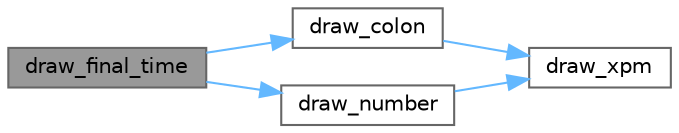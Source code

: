 digraph "draw_final_time"
{
 // LATEX_PDF_SIZE
  bgcolor="transparent";
  edge [fontname=Helvetica,fontsize=10,labelfontname=Helvetica,labelfontsize=10];
  node [fontname=Helvetica,fontsize=10,shape=box,height=0.2,width=0.4];
  rankdir="LR";
  Node1 [label="draw_final_time",height=0.2,width=0.4,color="gray40", fillcolor="grey60", style="filled", fontcolor="black",tooltip="This function draws the final time on the screen."];
  Node1 -> Node2 [color="steelblue1",style="solid"];
  Node2 [label="draw_colon",height=0.2,width=0.4,color="grey40", fillcolor="white", style="filled",URL="$display_8c.html#a179e5407907bfb96d92248cd0d0f9be7",tooltip="This function draws a colon symbol on the screen at the specified position."];
  Node2 -> Node3 [color="steelblue1",style="solid"];
  Node3 [label="draw_xpm",height=0.2,width=0.4,color="grey40", fillcolor="white", style="filled",URL="$video_8c.html#af110146e2c41a581c0d543ed7eb61f37",tooltip="This function prints a xmp image to the display."];
  Node1 -> Node4 [color="steelblue1",style="solid"];
  Node4 [label="draw_number",height=0.2,width=0.4,color="grey40", fillcolor="white", style="filled",URL="$display_8c.html#a97df0f6e4184d84c9e3871042b94bc3a",tooltip="This function selects the appropriate XPM image based on the provided number and uses the draw_xpm fu..."];
  Node4 -> Node3 [color="steelblue1",style="solid"];
}
